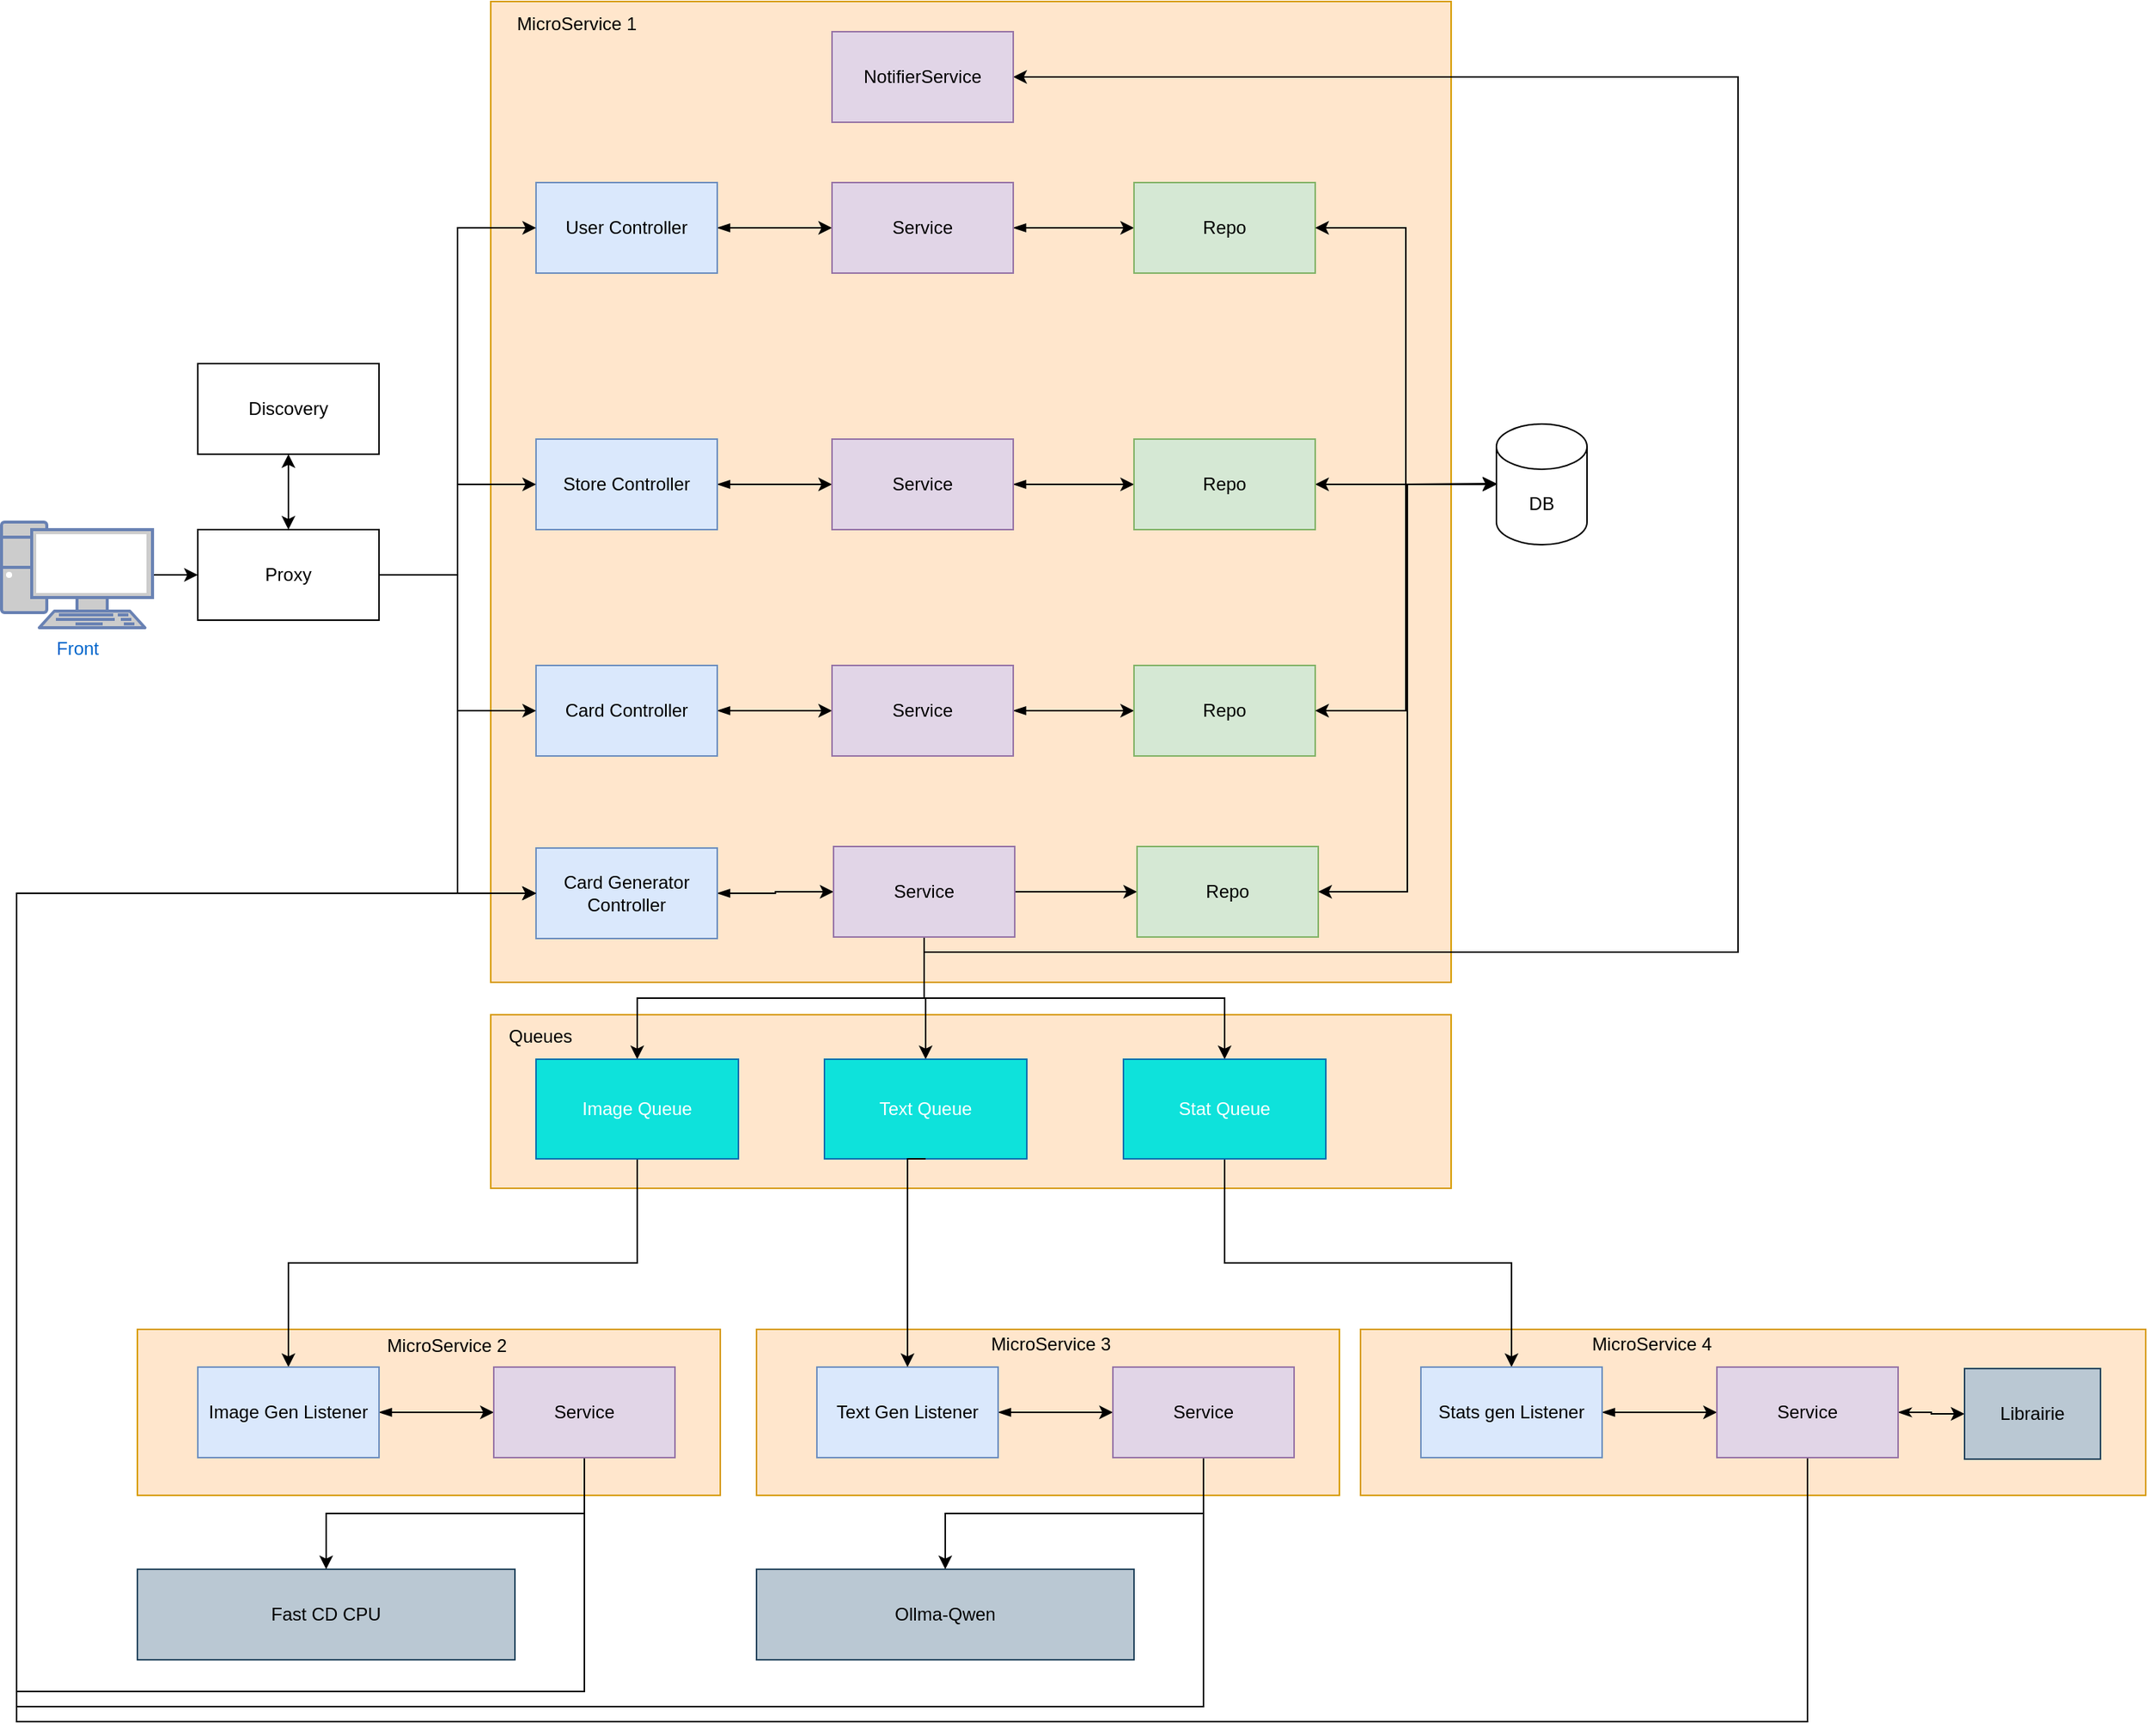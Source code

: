 <mxfile version="24.7.17">
  <diagram name="Page-1" id="khRvM8BaE0wYAMtAOgp5">
    <mxGraphModel dx="2440" dy="2305" grid="1" gridSize="10" guides="1" tooltips="1" connect="1" arrows="1" fold="1" page="1" pageScale="1" pageWidth="827" pageHeight="1169" math="0" shadow="0">
      <root>
        <mxCell id="0" />
        <mxCell id="1" parent="0" />
        <mxCell id="ReFChXX15u1lok4fxAyE-50" value="" style="rounded=0;whiteSpace=wrap;html=1;fillColor=#ffe6cc;strokeColor=#d79b00;" parent="1" vertex="1">
          <mxGeometry x="234" y="661.5" width="636" height="115" as="geometry" />
        </mxCell>
        <mxCell id="ReFChXX15u1lok4fxAyE-12" value="" style="rounded=0;whiteSpace=wrap;html=1;fillColor=#ffe6cc;strokeColor=#d79b00;" parent="1" vertex="1">
          <mxGeometry x="234" y="-10" width="636" height="650" as="geometry" />
        </mxCell>
        <mxCell id="ReFChXX15u1lok4fxAyE-2" value="Ollma-Qwen" style="rounded=0;whiteSpace=wrap;html=1;fillColor=#bac8d3;strokeColor=#23445d;" parent="1" vertex="1">
          <mxGeometry x="410" y="1029" width="250" height="60" as="geometry" />
        </mxCell>
        <mxCell id="ReFChXX15u1lok4fxAyE-3" value="Fast CD CPU" style="rounded=0;whiteSpace=wrap;html=1;fillColor=#bac8d3;strokeColor=#23445d;" parent="1" vertex="1">
          <mxGeometry y="1029" width="250" height="60" as="geometry" />
        </mxCell>
        <mxCell id="ReFChXX15u1lok4fxAyE-40" style="edgeStyle=orthogonalEdgeStyle;rounded=0;orthogonalLoop=1;jettySize=auto;html=1;exitX=1;exitY=0.5;exitDx=0;exitDy=0;entryX=0;entryY=0.5;entryDx=0;entryDy=0;startArrow=blockThin;startFill=1;" parent="1" source="ReFChXX15u1lok4fxAyE-7" target="ReFChXX15u1lok4fxAyE-21" edge="1">
          <mxGeometry relative="1" as="geometry" />
        </mxCell>
        <mxCell id="ReFChXX15u1lok4fxAyE-7" value="Store Controller" style="rounded=0;whiteSpace=wrap;html=1;fillColor=#dae8fc;strokeColor=#6c8ebf;" parent="1" vertex="1">
          <mxGeometry x="264" y="280" width="120" height="60" as="geometry" />
        </mxCell>
        <mxCell id="ReFChXX15u1lok4fxAyE-43" style="edgeStyle=orthogonalEdgeStyle;rounded=0;orthogonalLoop=1;jettySize=auto;html=1;exitX=1;exitY=0.5;exitDx=0;exitDy=0;entryX=0;entryY=0.5;entryDx=0;entryDy=0;startArrow=blockThin;startFill=1;" parent="1" source="ReFChXX15u1lok4fxAyE-8" target="ReFChXX15u1lok4fxAyE-23" edge="1">
          <mxGeometry relative="1" as="geometry" />
        </mxCell>
        <mxCell id="ReFChXX15u1lok4fxAyE-8" value="Card Controller" style="rounded=0;whiteSpace=wrap;html=1;fillColor=#dae8fc;strokeColor=#6c8ebf;" parent="1" vertex="1">
          <mxGeometry x="264" y="430" width="120" height="60" as="geometry" />
        </mxCell>
        <mxCell id="ReFChXX15u1lok4fxAyE-37" style="edgeStyle=orthogonalEdgeStyle;rounded=0;orthogonalLoop=1;jettySize=auto;html=1;exitX=1;exitY=0.5;exitDx=0;exitDy=0;entryX=0;entryY=0.5;entryDx=0;entryDy=0;startArrow=blockThin;startFill=1;" parent="1" source="ReFChXX15u1lok4fxAyE-9" target="ReFChXX15u1lok4fxAyE-19" edge="1">
          <mxGeometry relative="1" as="geometry" />
        </mxCell>
        <mxCell id="ReFChXX15u1lok4fxAyE-9" value="User Controller" style="rounded=0;whiteSpace=wrap;html=1;fillColor=#dae8fc;strokeColor=#6c8ebf;" parent="1" vertex="1">
          <mxGeometry x="264" y="110" width="120" height="60" as="geometry" />
        </mxCell>
        <mxCell id="ReFChXX15u1lok4fxAyE-16" value="DB" style="shape=cylinder3;whiteSpace=wrap;html=1;boundedLbl=1;backgroundOutline=1;size=15;" parent="1" vertex="1">
          <mxGeometry x="900" y="270" width="60" height="80" as="geometry" />
        </mxCell>
        <mxCell id="ReFChXX15u1lok4fxAyE-38" style="edgeStyle=orthogonalEdgeStyle;rounded=0;orthogonalLoop=1;jettySize=auto;html=1;exitX=1;exitY=0.5;exitDx=0;exitDy=0;startArrow=blockThin;startFill=1;" parent="1" source="ReFChXX15u1lok4fxAyE-19" target="ReFChXX15u1lok4fxAyE-20" edge="1">
          <mxGeometry relative="1" as="geometry" />
        </mxCell>
        <mxCell id="ReFChXX15u1lok4fxAyE-19" value="Service" style="rounded=0;whiteSpace=wrap;html=1;fillColor=#e1d5e7;strokeColor=#9673a6;" parent="1" vertex="1">
          <mxGeometry x="460" y="110" width="120" height="60" as="geometry" />
        </mxCell>
        <mxCell id="ReFChXX15u1lok4fxAyE-20" value="Repo" style="rounded=0;whiteSpace=wrap;html=1;fillColor=#d5e8d4;strokeColor=#82b366;" parent="1" vertex="1">
          <mxGeometry x="660" y="110" width="120" height="60" as="geometry" />
        </mxCell>
        <mxCell id="ReFChXX15u1lok4fxAyE-41" style="edgeStyle=orthogonalEdgeStyle;rounded=0;orthogonalLoop=1;jettySize=auto;html=1;exitX=1;exitY=0.5;exitDx=0;exitDy=0;entryX=0;entryY=0.5;entryDx=0;entryDy=0;startArrow=blockThin;startFill=1;" parent="1" source="ReFChXX15u1lok4fxAyE-21" target="ReFChXX15u1lok4fxAyE-22" edge="1">
          <mxGeometry relative="1" as="geometry" />
        </mxCell>
        <mxCell id="ReFChXX15u1lok4fxAyE-21" value="Service" style="rounded=0;whiteSpace=wrap;html=1;fillColor=#e1d5e7;strokeColor=#9673a6;" parent="1" vertex="1">
          <mxGeometry x="460" y="280" width="120" height="60" as="geometry" />
        </mxCell>
        <mxCell id="gvAPsu0Vr6YO3klkIOTZ-37" style="edgeStyle=orthogonalEdgeStyle;rounded=0;orthogonalLoop=1;jettySize=auto;html=1;exitX=1;exitY=0.5;exitDx=0;exitDy=0;startArrow=classic;startFill=1;" edge="1" parent="1" source="ReFChXX15u1lok4fxAyE-22">
          <mxGeometry relative="1" as="geometry">
            <mxPoint x="900" y="309.385" as="targetPoint" />
          </mxGeometry>
        </mxCell>
        <mxCell id="ReFChXX15u1lok4fxAyE-22" value="Repo" style="rounded=0;whiteSpace=wrap;html=1;fillColor=#d5e8d4;strokeColor=#82b366;" parent="1" vertex="1">
          <mxGeometry x="660" y="280" width="120" height="60" as="geometry" />
        </mxCell>
        <mxCell id="ReFChXX15u1lok4fxAyE-44" style="edgeStyle=orthogonalEdgeStyle;rounded=0;orthogonalLoop=1;jettySize=auto;html=1;exitX=1;exitY=0.5;exitDx=0;exitDy=0;entryX=0;entryY=0.5;entryDx=0;entryDy=0;startArrow=blockThin;startFill=1;" parent="1" source="ReFChXX15u1lok4fxAyE-23" target="ReFChXX15u1lok4fxAyE-24" edge="1">
          <mxGeometry relative="1" as="geometry" />
        </mxCell>
        <mxCell id="ReFChXX15u1lok4fxAyE-24" value="Repo" style="rounded=0;whiteSpace=wrap;html=1;fillColor=#d5e8d4;strokeColor=#82b366;" parent="1" vertex="1">
          <mxGeometry x="660" y="430" width="120" height="60" as="geometry" />
        </mxCell>
        <mxCell id="ReFChXX15u1lok4fxAyE-46" style="edgeStyle=orthogonalEdgeStyle;rounded=0;orthogonalLoop=1;jettySize=auto;html=1;exitX=1;exitY=0.5;exitDx=0;exitDy=0;entryX=0;entryY=0.5;entryDx=0;entryDy=0;startArrow=blockThin;startFill=1;" parent="1" source="ReFChXX15u1lok4fxAyE-26" target="ReFChXX15u1lok4fxAyE-27" edge="1">
          <mxGeometry relative="1" as="geometry" />
        </mxCell>
        <mxCell id="ReFChXX15u1lok4fxAyE-26" value="Card Generator Controller" style="rounded=0;whiteSpace=wrap;html=1;fillColor=#dae8fc;strokeColor=#6c8ebf;" parent="1" vertex="1">
          <mxGeometry x="264" y="551" width="120" height="60" as="geometry" />
        </mxCell>
        <mxCell id="gvAPsu0Vr6YO3klkIOTZ-98" style="edgeStyle=orthogonalEdgeStyle;rounded=0;orthogonalLoop=1;jettySize=auto;html=1;exitX=0.5;exitY=1;exitDx=0;exitDy=0;entryX=0.5;entryY=0;entryDx=0;entryDy=0;" edge="1" parent="1" source="ReFChXX15u1lok4fxAyE-27" target="gvAPsu0Vr6YO3klkIOTZ-87">
          <mxGeometry relative="1" as="geometry" />
        </mxCell>
        <mxCell id="gvAPsu0Vr6YO3klkIOTZ-99" style="edgeStyle=orthogonalEdgeStyle;rounded=0;orthogonalLoop=1;jettySize=auto;html=1;exitX=0.5;exitY=1;exitDx=0;exitDy=0;entryX=0.5;entryY=0;entryDx=0;entryDy=0;" edge="1" parent="1" source="ReFChXX15u1lok4fxAyE-27" target="ReFChXX15u1lok4fxAyE-59">
          <mxGeometry relative="1" as="geometry" />
        </mxCell>
        <mxCell id="gvAPsu0Vr6YO3klkIOTZ-100" style="edgeStyle=orthogonalEdgeStyle;rounded=0;orthogonalLoop=1;jettySize=auto;html=1;exitX=0.5;exitY=1;exitDx=0;exitDy=0;entryX=0.5;entryY=0;entryDx=0;entryDy=0;" edge="1" parent="1" source="ReFChXX15u1lok4fxAyE-27" target="gvAPsu0Vr6YO3klkIOTZ-88">
          <mxGeometry relative="1" as="geometry" />
        </mxCell>
        <mxCell id="gvAPsu0Vr6YO3klkIOTZ-114" style="edgeStyle=orthogonalEdgeStyle;rounded=0;orthogonalLoop=1;jettySize=auto;html=1;exitX=1;exitY=0.5;exitDx=0;exitDy=0;entryX=0;entryY=0.5;entryDx=0;entryDy=0;" edge="1" parent="1" source="ReFChXX15u1lok4fxAyE-27" target="gvAPsu0Vr6YO3klkIOTZ-113">
          <mxGeometry relative="1" as="geometry" />
        </mxCell>
        <mxCell id="gvAPsu0Vr6YO3klkIOTZ-120" style="edgeStyle=orthogonalEdgeStyle;rounded=0;orthogonalLoop=1;jettySize=auto;html=1;exitX=0.5;exitY=0;exitDx=0;exitDy=0;entryX=1;entryY=0.5;entryDx=0;entryDy=0;" edge="1" parent="1" source="ReFChXX15u1lok4fxAyE-27" target="gvAPsu0Vr6YO3klkIOTZ-119">
          <mxGeometry relative="1" as="geometry">
            <Array as="points">
              <mxPoint x="521" y="620" />
              <mxPoint x="1060" y="620" />
              <mxPoint x="1060" y="40" />
            </Array>
          </mxGeometry>
        </mxCell>
        <mxCell id="ReFChXX15u1lok4fxAyE-27" value="Service" style="rounded=0;whiteSpace=wrap;html=1;fillColor=#e1d5e7;strokeColor=#9673a6;" parent="1" vertex="1">
          <mxGeometry x="461" y="550" width="120" height="60" as="geometry" />
        </mxCell>
        <mxCell id="ReFChXX15u1lok4fxAyE-59" value="&lt;font color=&quot;#ffffff&quot;&gt;Text Queue&lt;/font&gt;" style="rounded=0;whiteSpace=wrap;html=1;fillColor=#0EE2DB;fontColor=#ffffff;strokeColor=#006EAF;" parent="1" vertex="1">
          <mxGeometry x="455" y="691" width="134" height="66" as="geometry" />
        </mxCell>
        <mxCell id="ReFChXX15u1lok4fxAyE-23" value="Service" style="rounded=0;whiteSpace=wrap;html=1;fillColor=#e1d5e7;strokeColor=#9673a6;" parent="1" vertex="1">
          <mxGeometry x="460" y="430" width="120" height="60" as="geometry" />
        </mxCell>
        <mxCell id="gvAPsu0Vr6YO3klkIOTZ-48" style="edgeStyle=orthogonalEdgeStyle;rounded=0;orthogonalLoop=1;jettySize=auto;html=1;exitX=1;exitY=0.5;exitDx=0;exitDy=0;exitPerimeter=0;entryX=0;entryY=0.5;entryDx=0;entryDy=0;" edge="1" parent="1" source="ReFChXX15u1lok4fxAyE-4" target="gvAPsu0Vr6YO3klkIOTZ-46">
          <mxGeometry relative="1" as="geometry" />
        </mxCell>
        <mxCell id="ReFChXX15u1lok4fxAyE-4" value="Front" style="fontColor=#0066CC;verticalAlign=top;verticalLabelPosition=bottom;labelPosition=center;align=center;html=1;outlineConnect=0;fillColor=#CCCCCC;strokeColor=#6881B3;gradientColor=none;gradientDirection=north;strokeWidth=2;shape=mxgraph.networks.pc;" parent="1" vertex="1">
          <mxGeometry x="-90" y="335" width="100" height="70" as="geometry" />
        </mxCell>
        <mxCell id="gvAPsu0Vr6YO3klkIOTZ-36" style="edgeStyle=orthogonalEdgeStyle;rounded=0;orthogonalLoop=1;jettySize=auto;html=1;exitX=1;exitY=0.5;exitDx=0;exitDy=0;entryX=0;entryY=0.5;entryDx=0;entryDy=0;entryPerimeter=0;startArrow=classic;startFill=1;" edge="1" parent="1" source="ReFChXX15u1lok4fxAyE-24" target="ReFChXX15u1lok4fxAyE-16">
          <mxGeometry relative="1" as="geometry" />
        </mxCell>
        <mxCell id="gvAPsu0Vr6YO3klkIOTZ-38" style="edgeStyle=orthogonalEdgeStyle;rounded=0;orthogonalLoop=1;jettySize=auto;html=1;exitX=1;exitY=0.5;exitDx=0;exitDy=0;entryX=0;entryY=0.5;entryDx=0;entryDy=0;entryPerimeter=0;startArrow=classic;startFill=1;" edge="1" parent="1" source="ReFChXX15u1lok4fxAyE-20" target="ReFChXX15u1lok4fxAyE-16">
          <mxGeometry relative="1" as="geometry" />
        </mxCell>
        <mxCell id="gvAPsu0Vr6YO3klkIOTZ-43" value="" style="rounded=0;whiteSpace=wrap;html=1;fillColor=#ffe6cc;strokeColor=#d79b00;" vertex="1" parent="1">
          <mxGeometry y="870" width="386" height="110" as="geometry" />
        </mxCell>
        <mxCell id="gvAPsu0Vr6YO3klkIOTZ-49" style="edgeStyle=orthogonalEdgeStyle;rounded=0;orthogonalLoop=1;jettySize=auto;html=1;exitX=0.5;exitY=0;exitDx=0;exitDy=0;entryX=0.5;entryY=1;entryDx=0;entryDy=0;startArrow=classic;startFill=1;" edge="1" parent="1" source="gvAPsu0Vr6YO3klkIOTZ-46" target="gvAPsu0Vr6YO3klkIOTZ-47">
          <mxGeometry relative="1" as="geometry" />
        </mxCell>
        <mxCell id="gvAPsu0Vr6YO3klkIOTZ-71" style="edgeStyle=orthogonalEdgeStyle;rounded=0;orthogonalLoop=1;jettySize=auto;html=1;exitX=1;exitY=0.5;exitDx=0;exitDy=0;entryX=0;entryY=0.5;entryDx=0;entryDy=0;" edge="1" parent="1" source="gvAPsu0Vr6YO3klkIOTZ-46" target="ReFChXX15u1lok4fxAyE-9">
          <mxGeometry relative="1" as="geometry" />
        </mxCell>
        <mxCell id="gvAPsu0Vr6YO3klkIOTZ-72" style="edgeStyle=orthogonalEdgeStyle;rounded=0;orthogonalLoop=1;jettySize=auto;html=1;exitX=1;exitY=0.5;exitDx=0;exitDy=0;entryX=0;entryY=0.5;entryDx=0;entryDy=0;" edge="1" parent="1" source="gvAPsu0Vr6YO3klkIOTZ-46" target="ReFChXX15u1lok4fxAyE-7">
          <mxGeometry relative="1" as="geometry" />
        </mxCell>
        <mxCell id="gvAPsu0Vr6YO3klkIOTZ-73" style="edgeStyle=orthogonalEdgeStyle;rounded=0;orthogonalLoop=1;jettySize=auto;html=1;exitX=1;exitY=0.5;exitDx=0;exitDy=0;entryX=0;entryY=0.5;entryDx=0;entryDy=0;" edge="1" parent="1" source="gvAPsu0Vr6YO3klkIOTZ-46" target="ReFChXX15u1lok4fxAyE-8">
          <mxGeometry relative="1" as="geometry" />
        </mxCell>
        <mxCell id="gvAPsu0Vr6YO3klkIOTZ-74" style="edgeStyle=orthogonalEdgeStyle;rounded=0;orthogonalLoop=1;jettySize=auto;html=1;exitX=1;exitY=0.5;exitDx=0;exitDy=0;entryX=0;entryY=0.5;entryDx=0;entryDy=0;" edge="1" parent="1" source="gvAPsu0Vr6YO3klkIOTZ-46" target="ReFChXX15u1lok4fxAyE-26">
          <mxGeometry relative="1" as="geometry" />
        </mxCell>
        <mxCell id="gvAPsu0Vr6YO3klkIOTZ-46" value="Proxy" style="rounded=0;whiteSpace=wrap;html=1;" vertex="1" parent="1">
          <mxGeometry x="40" y="340" width="120" height="60" as="geometry" />
        </mxCell>
        <mxCell id="gvAPsu0Vr6YO3klkIOTZ-47" value="Discovery" style="rounded=0;whiteSpace=wrap;html=1;" vertex="1" parent="1">
          <mxGeometry x="40" y="230" width="120" height="60" as="geometry" />
        </mxCell>
        <mxCell id="gvAPsu0Vr6YO3klkIOTZ-50" style="edgeStyle=orthogonalEdgeStyle;rounded=0;orthogonalLoop=1;jettySize=auto;html=1;exitX=1;exitY=0.5;exitDx=0;exitDy=0;entryX=0;entryY=0.5;entryDx=0;entryDy=0;startArrow=blockThin;startFill=1;" edge="1" parent="1" source="gvAPsu0Vr6YO3klkIOTZ-51" target="gvAPsu0Vr6YO3klkIOTZ-54">
          <mxGeometry relative="1" as="geometry" />
        </mxCell>
        <mxCell id="gvAPsu0Vr6YO3klkIOTZ-89" style="edgeStyle=orthogonalEdgeStyle;rounded=0;orthogonalLoop=1;jettySize=auto;html=1;exitX=0.5;exitY=0;exitDx=0;exitDy=0;entryX=0.5;entryY=1;entryDx=0;entryDy=0;startArrow=classic;startFill=1;endArrow=none;endFill=0;" edge="1" parent="1" source="gvAPsu0Vr6YO3klkIOTZ-51" target="gvAPsu0Vr6YO3klkIOTZ-87">
          <mxGeometry relative="1" as="geometry" />
        </mxCell>
        <mxCell id="gvAPsu0Vr6YO3klkIOTZ-51" value="Image Gen Listener" style="rounded=0;whiteSpace=wrap;html=1;fillColor=#dae8fc;strokeColor=#6c8ebf;" vertex="1" parent="1">
          <mxGeometry x="40" y="895" width="120" height="60" as="geometry" />
        </mxCell>
        <mxCell id="gvAPsu0Vr6YO3klkIOTZ-105" style="edgeStyle=orthogonalEdgeStyle;rounded=0;orthogonalLoop=1;jettySize=auto;html=1;exitX=0.5;exitY=1;exitDx=0;exitDy=0;entryX=0;entryY=0.5;entryDx=0;entryDy=0;" edge="1" parent="1" source="gvAPsu0Vr6YO3klkIOTZ-54" target="ReFChXX15u1lok4fxAyE-26">
          <mxGeometry relative="1" as="geometry">
            <Array as="points">
              <mxPoint x="296" y="1110" />
              <mxPoint x="-80" y="1110" />
              <mxPoint x="-80" y="581" />
            </Array>
          </mxGeometry>
        </mxCell>
        <mxCell id="gvAPsu0Vr6YO3klkIOTZ-108" style="edgeStyle=orthogonalEdgeStyle;rounded=0;orthogonalLoop=1;jettySize=auto;html=1;exitX=0.5;exitY=1;exitDx=0;exitDy=0;entryX=0.5;entryY=0;entryDx=0;entryDy=0;" edge="1" parent="1" source="gvAPsu0Vr6YO3klkIOTZ-54" target="ReFChXX15u1lok4fxAyE-3">
          <mxGeometry relative="1" as="geometry" />
        </mxCell>
        <mxCell id="gvAPsu0Vr6YO3klkIOTZ-54" value="Service" style="rounded=0;whiteSpace=wrap;html=1;fillColor=#e1d5e7;strokeColor=#9673a6;" vertex="1" parent="1">
          <mxGeometry x="236" y="895" width="120" height="60" as="geometry" />
        </mxCell>
        <mxCell id="gvAPsu0Vr6YO3klkIOTZ-63" value="" style="rounded=0;whiteSpace=wrap;html=1;fillColor=#ffe6cc;strokeColor=#d79b00;" vertex="1" parent="1">
          <mxGeometry x="410" y="870" width="386" height="110" as="geometry" />
        </mxCell>
        <mxCell id="gvAPsu0Vr6YO3klkIOTZ-64" style="edgeStyle=orthogonalEdgeStyle;rounded=0;orthogonalLoop=1;jettySize=auto;html=1;exitX=1;exitY=0.5;exitDx=0;exitDy=0;entryX=0;entryY=0.5;entryDx=0;entryDy=0;startArrow=blockThin;startFill=1;" edge="1" parent="1" source="gvAPsu0Vr6YO3klkIOTZ-65" target="gvAPsu0Vr6YO3klkIOTZ-66">
          <mxGeometry relative="1" as="geometry" />
        </mxCell>
        <mxCell id="gvAPsu0Vr6YO3klkIOTZ-65" value="Text Gen Listener" style="rounded=0;whiteSpace=wrap;html=1;fillColor=#dae8fc;strokeColor=#6c8ebf;" vertex="1" parent="1">
          <mxGeometry x="450" y="895" width="120" height="60" as="geometry" />
        </mxCell>
        <mxCell id="gvAPsu0Vr6YO3klkIOTZ-106" style="edgeStyle=orthogonalEdgeStyle;rounded=0;orthogonalLoop=1;jettySize=auto;html=1;exitX=0.5;exitY=1;exitDx=0;exitDy=0;entryX=0;entryY=0.5;entryDx=0;entryDy=0;" edge="1" parent="1" source="gvAPsu0Vr6YO3klkIOTZ-66" target="ReFChXX15u1lok4fxAyE-26">
          <mxGeometry relative="1" as="geometry">
            <Array as="points">
              <mxPoint x="706" y="1120" />
              <mxPoint x="-80" y="1120" />
              <mxPoint x="-80" y="581" />
            </Array>
          </mxGeometry>
        </mxCell>
        <mxCell id="gvAPsu0Vr6YO3klkIOTZ-107" style="edgeStyle=orthogonalEdgeStyle;rounded=0;orthogonalLoop=1;jettySize=auto;html=1;exitX=0.5;exitY=1;exitDx=0;exitDy=0;entryX=0.5;entryY=0;entryDx=0;entryDy=0;" edge="1" parent="1" source="gvAPsu0Vr6YO3klkIOTZ-66" target="ReFChXX15u1lok4fxAyE-2">
          <mxGeometry relative="1" as="geometry" />
        </mxCell>
        <mxCell id="gvAPsu0Vr6YO3klkIOTZ-66" value="Service" style="rounded=0;whiteSpace=wrap;html=1;fillColor=#e1d5e7;strokeColor=#9673a6;" vertex="1" parent="1">
          <mxGeometry x="646" y="895" width="120" height="60" as="geometry" />
        </mxCell>
        <mxCell id="gvAPsu0Vr6YO3klkIOTZ-67" value="" style="rounded=0;whiteSpace=wrap;html=1;fillColor=#ffe6cc;strokeColor=#d79b00;" vertex="1" parent="1">
          <mxGeometry x="810" y="870" width="520" height="110" as="geometry" />
        </mxCell>
        <mxCell id="gvAPsu0Vr6YO3klkIOTZ-68" style="edgeStyle=orthogonalEdgeStyle;rounded=0;orthogonalLoop=1;jettySize=auto;html=1;exitX=1;exitY=0.5;exitDx=0;exitDy=0;entryX=0;entryY=0.5;entryDx=0;entryDy=0;startArrow=blockThin;startFill=1;" edge="1" parent="1" source="gvAPsu0Vr6YO3klkIOTZ-69" target="gvAPsu0Vr6YO3klkIOTZ-70">
          <mxGeometry relative="1" as="geometry" />
        </mxCell>
        <mxCell id="gvAPsu0Vr6YO3klkIOTZ-91" style="edgeStyle=orthogonalEdgeStyle;rounded=0;orthogonalLoop=1;jettySize=auto;html=1;exitX=0.5;exitY=0;exitDx=0;exitDy=0;entryX=0.5;entryY=1;entryDx=0;entryDy=0;endArrow=none;endFill=0;startArrow=classic;startFill=1;" edge="1" parent="1" source="gvAPsu0Vr6YO3klkIOTZ-69" target="gvAPsu0Vr6YO3klkIOTZ-88">
          <mxGeometry relative="1" as="geometry" />
        </mxCell>
        <mxCell id="gvAPsu0Vr6YO3klkIOTZ-69" value="Stats gen Listener" style="rounded=0;whiteSpace=wrap;html=1;fillColor=#dae8fc;strokeColor=#6c8ebf;" vertex="1" parent="1">
          <mxGeometry x="850" y="895" width="120" height="60" as="geometry" />
        </mxCell>
        <mxCell id="gvAPsu0Vr6YO3klkIOTZ-109" style="edgeStyle=orthogonalEdgeStyle;rounded=0;orthogonalLoop=1;jettySize=auto;html=1;exitX=0.5;exitY=1;exitDx=0;exitDy=0;entryX=0;entryY=0.5;entryDx=0;entryDy=0;" edge="1" parent="1" source="gvAPsu0Vr6YO3klkIOTZ-70" target="ReFChXX15u1lok4fxAyE-26">
          <mxGeometry relative="1" as="geometry">
            <Array as="points">
              <mxPoint x="1106" y="1130" />
              <mxPoint x="-80" y="1130" />
              <mxPoint x="-80" y="581" />
            </Array>
          </mxGeometry>
        </mxCell>
        <mxCell id="gvAPsu0Vr6YO3klkIOTZ-112" style="edgeStyle=orthogonalEdgeStyle;rounded=0;orthogonalLoop=1;jettySize=auto;html=1;exitX=1;exitY=0.5;exitDx=0;exitDy=0;startArrow=classicThin;startFill=1;" edge="1" parent="1" source="gvAPsu0Vr6YO3klkIOTZ-70" target="gvAPsu0Vr6YO3klkIOTZ-111">
          <mxGeometry relative="1" as="geometry" />
        </mxCell>
        <mxCell id="gvAPsu0Vr6YO3klkIOTZ-70" value="Service" style="rounded=0;whiteSpace=wrap;html=1;fillColor=#e1d5e7;strokeColor=#9673a6;" vertex="1" parent="1">
          <mxGeometry x="1046" y="895" width="120" height="60" as="geometry" />
        </mxCell>
        <mxCell id="gvAPsu0Vr6YO3klkIOTZ-87" value="&lt;font color=&quot;#ffffff&quot;&gt;Image Queue&lt;/font&gt;" style="rounded=0;whiteSpace=wrap;html=1;fillColor=#0EE2DB;fontColor=#ffffff;strokeColor=#006EAF;" vertex="1" parent="1">
          <mxGeometry x="264" y="691" width="134" height="66" as="geometry" />
        </mxCell>
        <mxCell id="gvAPsu0Vr6YO3klkIOTZ-88" value="&lt;font color=&quot;#ffffff&quot;&gt;Stat Queue&lt;/font&gt;" style="rounded=0;whiteSpace=wrap;html=1;fillColor=#0EE2DB;fontColor=#ffffff;strokeColor=#006EAF;" vertex="1" parent="1">
          <mxGeometry x="653" y="691" width="134" height="66" as="geometry" />
        </mxCell>
        <mxCell id="gvAPsu0Vr6YO3klkIOTZ-93" value="MicroService 1" style="text;html=1;align=center;verticalAlign=middle;whiteSpace=wrap;rounded=0;" vertex="1" parent="1">
          <mxGeometry x="234" y="-10" width="114" height="30" as="geometry" />
        </mxCell>
        <mxCell id="gvAPsu0Vr6YO3klkIOTZ-94" value="MicroService 3" style="text;html=1;align=center;verticalAlign=middle;whiteSpace=wrap;rounded=0;" vertex="1" parent="1">
          <mxGeometry x="548" y="865" width="114" height="30" as="geometry" />
        </mxCell>
        <mxCell id="gvAPsu0Vr6YO3klkIOTZ-96" value="MicroService 2" style="text;html=1;align=center;verticalAlign=middle;whiteSpace=wrap;rounded=0;" vertex="1" parent="1">
          <mxGeometry x="148" y="866" width="114" height="30" as="geometry" />
        </mxCell>
        <mxCell id="gvAPsu0Vr6YO3klkIOTZ-97" value="MicroService 4" style="text;html=1;align=center;verticalAlign=middle;whiteSpace=wrap;rounded=0;" vertex="1" parent="1">
          <mxGeometry x="946" y="865" width="114" height="30" as="geometry" />
        </mxCell>
        <mxCell id="gvAPsu0Vr6YO3klkIOTZ-111" value="Librairie" style="rounded=0;whiteSpace=wrap;html=1;fillColor=#bac8d3;strokeColor=#23445d;" vertex="1" parent="1">
          <mxGeometry x="1210" y="896" width="90" height="60" as="geometry" />
        </mxCell>
        <mxCell id="gvAPsu0Vr6YO3klkIOTZ-113" value="Repo" style="rounded=0;whiteSpace=wrap;html=1;fillColor=#d5e8d4;strokeColor=#82b366;" vertex="1" parent="1">
          <mxGeometry x="662" y="550" width="120" height="60" as="geometry" />
        </mxCell>
        <mxCell id="gvAPsu0Vr6YO3klkIOTZ-115" style="edgeStyle=orthogonalEdgeStyle;rounded=0;orthogonalLoop=1;jettySize=auto;html=1;exitX=1;exitY=0.5;exitDx=0;exitDy=0;entryX=0;entryY=0.5;entryDx=0;entryDy=0;entryPerimeter=0;startArrow=classic;startFill=1;" edge="1" parent="1" source="gvAPsu0Vr6YO3klkIOTZ-113" target="ReFChXX15u1lok4fxAyE-16">
          <mxGeometry relative="1" as="geometry" />
        </mxCell>
        <mxCell id="gvAPsu0Vr6YO3klkIOTZ-117" style="edgeStyle=orthogonalEdgeStyle;rounded=0;orthogonalLoop=1;jettySize=auto;html=1;exitX=0.5;exitY=1;exitDx=0;exitDy=0;entryX=0.5;entryY=0;entryDx=0;entryDy=0;" edge="1" parent="1" source="ReFChXX15u1lok4fxAyE-59" target="gvAPsu0Vr6YO3klkIOTZ-65">
          <mxGeometry relative="1" as="geometry">
            <Array as="points">
              <mxPoint x="510" y="757" />
            </Array>
          </mxGeometry>
        </mxCell>
        <mxCell id="gvAPsu0Vr6YO3klkIOTZ-119" value="NotifierService" style="rounded=0;whiteSpace=wrap;html=1;fillColor=#e1d5e7;strokeColor=#9673a6;" vertex="1" parent="1">
          <mxGeometry x="460" y="10" width="120" height="60" as="geometry" />
        </mxCell>
        <mxCell id="gvAPsu0Vr6YO3klkIOTZ-121" value="Queues" style="text;html=1;align=center;verticalAlign=middle;whiteSpace=wrap;rounded=0;" vertex="1" parent="1">
          <mxGeometry x="210" y="661" width="114" height="30" as="geometry" />
        </mxCell>
      </root>
    </mxGraphModel>
  </diagram>
</mxfile>
